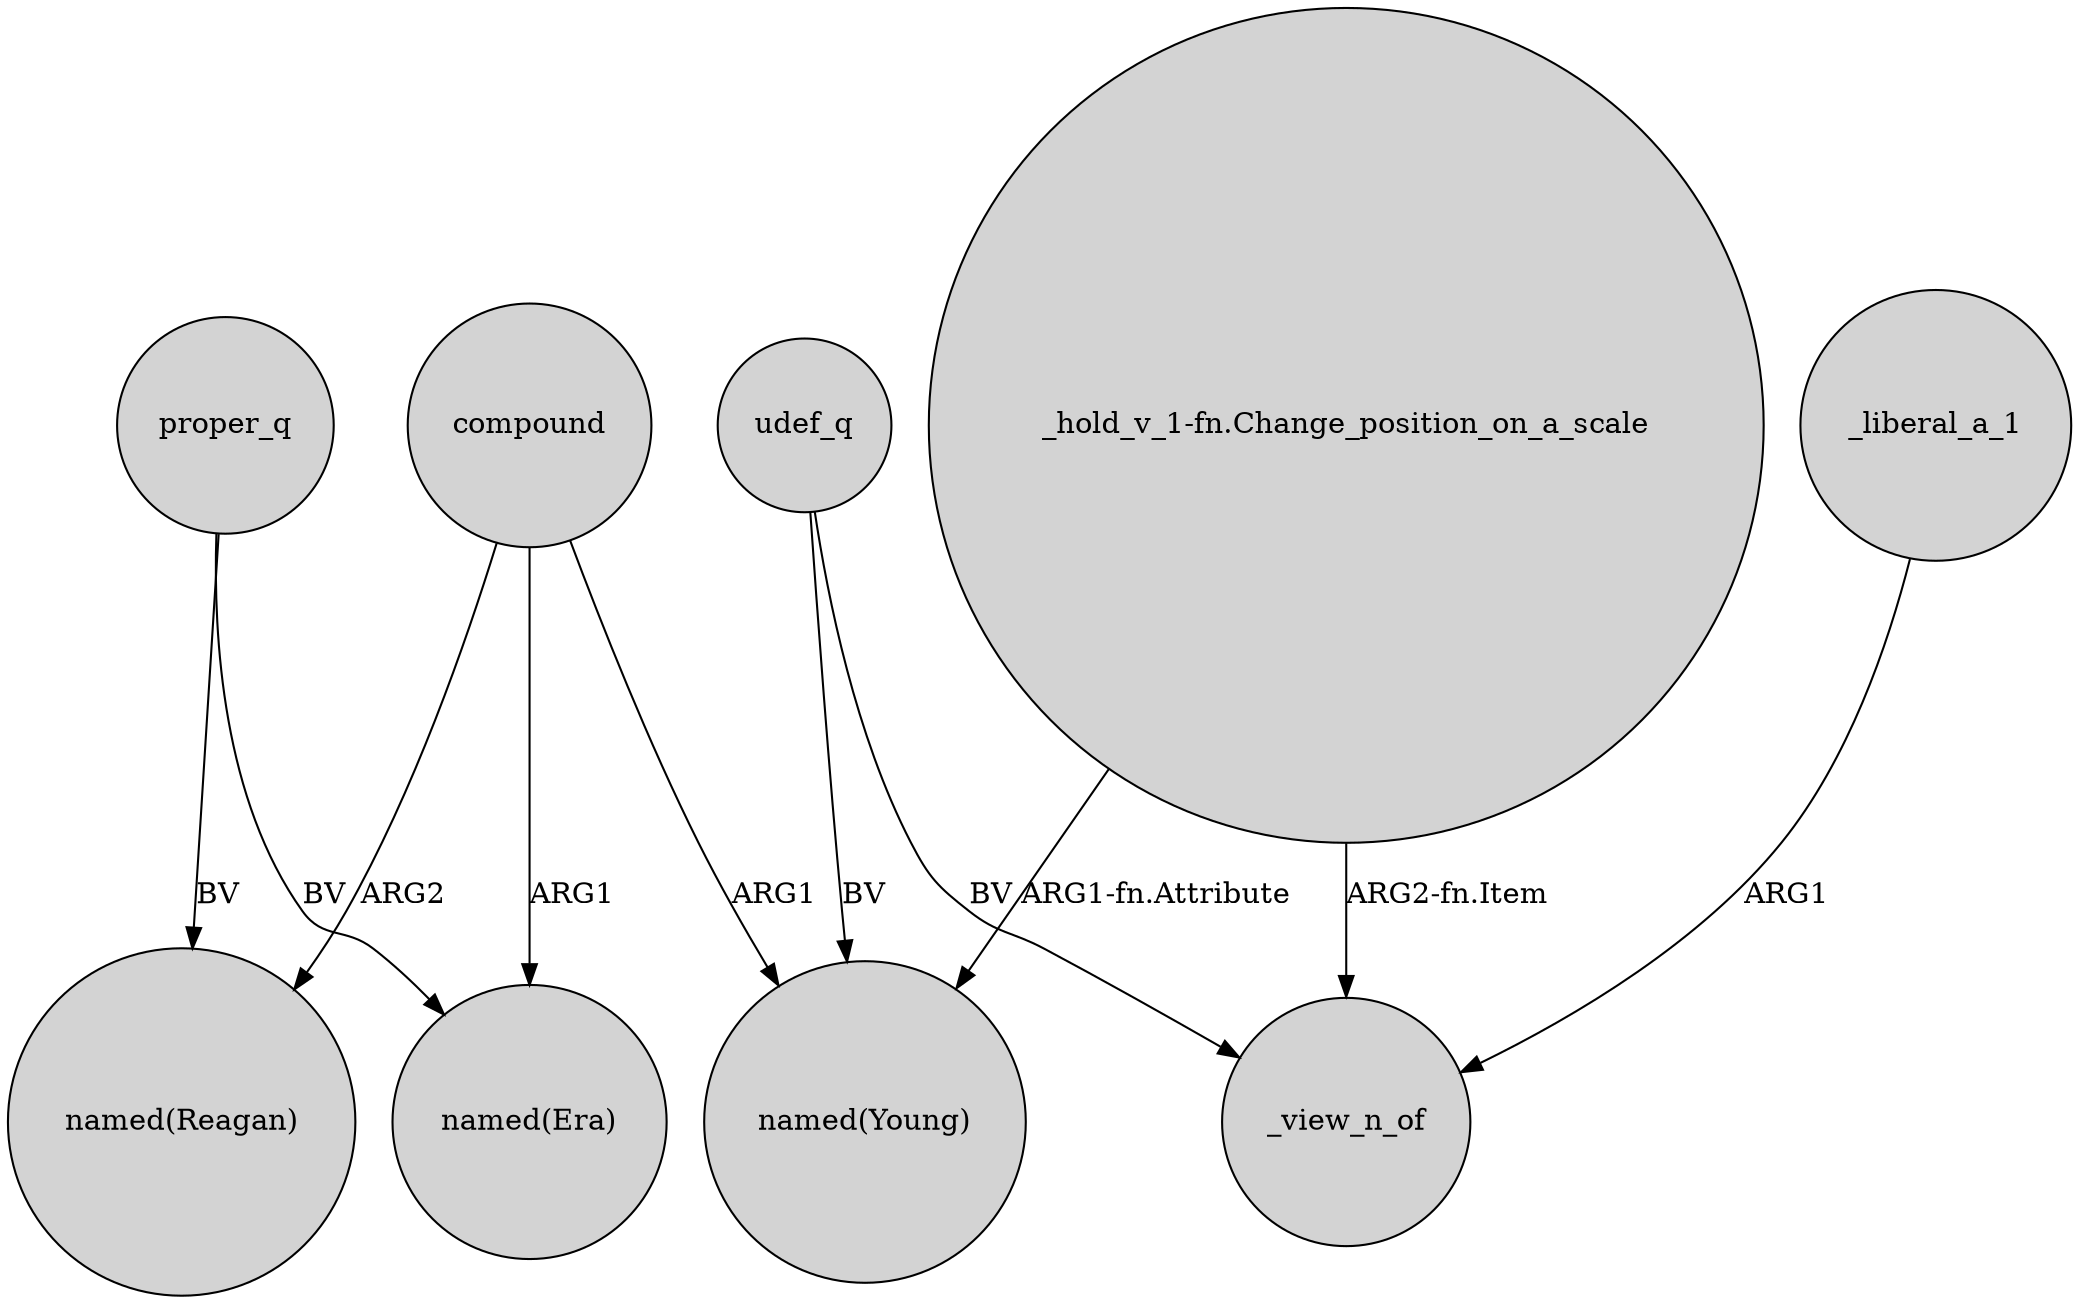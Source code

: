 digraph {
	node [shape=circle style=filled]
	"_hold_v_1-fn.Change_position_on_a_scale" -> "named(Young)" [label="ARG1-fn.Attribute"]
	proper_q -> "named(Reagan)" [label=BV]
	proper_q -> "named(Era)" [label=BV]
	compound -> "named(Reagan)" [label=ARG2]
	udef_q -> "named(Young)" [label=BV]
	_liberal_a_1 -> _view_n_of [label=ARG1]
	compound -> "named(Young)" [label=ARG1]
	compound -> "named(Era)" [label=ARG1]
	udef_q -> _view_n_of [label=BV]
	"_hold_v_1-fn.Change_position_on_a_scale" -> _view_n_of [label="ARG2-fn.Item"]
}
